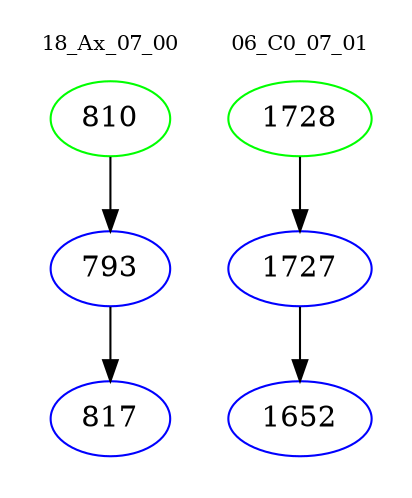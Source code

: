 digraph{
subgraph cluster_0 {
color = white
label = "18_Ax_07_00";
fontsize=10;
T0_810 [label="810", color="green"]
T0_810 -> T0_793 [color="black"]
T0_793 [label="793", color="blue"]
T0_793 -> T0_817 [color="black"]
T0_817 [label="817", color="blue"]
}
subgraph cluster_1 {
color = white
label = "06_C0_07_01";
fontsize=10;
T1_1728 [label="1728", color="green"]
T1_1728 -> T1_1727 [color="black"]
T1_1727 [label="1727", color="blue"]
T1_1727 -> T1_1652 [color="black"]
T1_1652 [label="1652", color="blue"]
}
}
